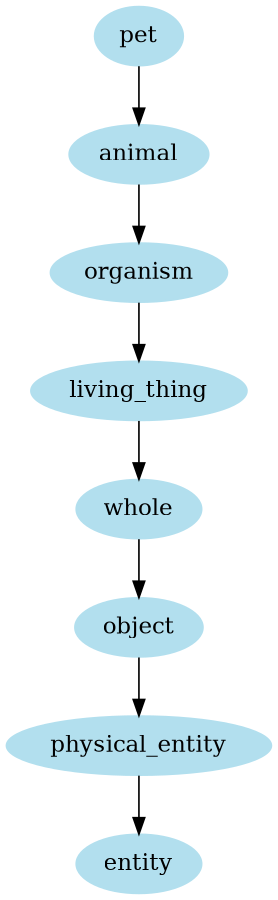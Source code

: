 digraph unix {
	node [color=lightblue2 style=filled]
	size="6,6"
	pet -> animal
	animal -> organism
	organism -> living_thing
	living_thing -> whole
	whole -> object
	object -> physical_entity
	physical_entity -> entity
}

